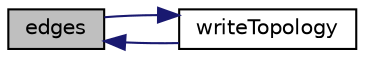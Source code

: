 digraph "edges"
{
  bgcolor="transparent";
  edge [fontname="Helvetica",fontsize="10",labelfontname="Helvetica",labelfontsize="10"];
  node [fontname="Helvetica",fontsize="10",shape=record];
  rankdir="LR";
  Node1 [label="edges",height=0.2,width=0.4,color="black", fillcolor="grey75", style="filled", fontcolor="black"];
  Node1 -> Node2 [dir="back",color="midnightblue",fontsize="10",style="solid",fontname="Helvetica"];
  Node2 [label="writeTopology",height=0.2,width=0.4,color="black",URL="$a00145.html#ad7d050952a451ec3f620b45f2f7139bf",tooltip="Writes edges of blockMesh in OBJ format. "];
  Node2 -> Node1 [dir="back",color="midnightblue",fontsize="10",style="solid",fontname="Helvetica"];
}
